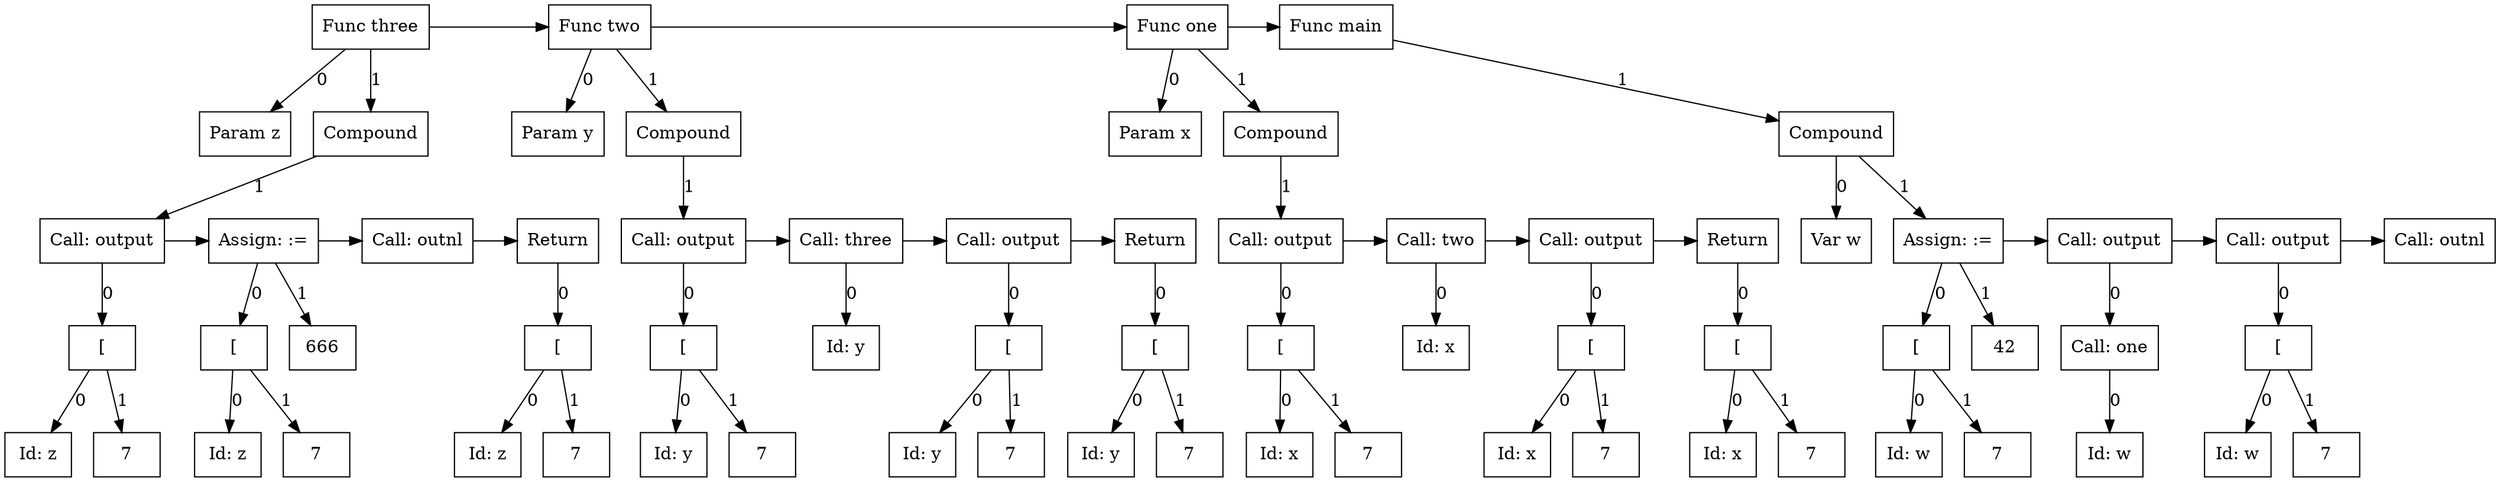 digraph G {
node16 [label="Func three"; shape=box];
subgraph childNames_16 {
rankdir="LR"; rank="same"; ordering=out
node0 [label="Param z"; shape=box];
node15 [label="Compound"; shape=box];
}

subgraph childPtrs_16 {
rankdir="TB";
node16 -> node0 [label="0"];
node16 -> node15 [label="1"];
}

subgraph childNames_15 {
rankdir="LR"; rank="same"; ordering=out
node4 [label="Call: output"; shape=box];
}

subgraph childPtrs_15 {
rankdir="TB";
node15 -> node4 [label="1"];
}

subgraph childNames_4 {
rankdir="LR"; rank="same"; ordering=out
node2 [label="["; shape=box];
}

subgraph childPtrs_4 {
rankdir="TB";
node4 -> node2 [label="0"];
}

subgraph childNames_2 {
rankdir="LR"; rank="same"; ordering=out
node3 [label="Id: z"; shape=box];
node1 [label="7"; shape=box];
}

subgraph childPtrs_2 {
rankdir="TB";
node2 -> node3 [label="0"];
node2 -> node1 [label="1"];
}

subgraph SibNames_4 {
rankdir="LR"; rank="same";
node4 [label="Call: output"; shape=box];
node9 [label="Assign: :="; shape=box];
node10 [label="Call: outnl"; shape=box];
node14 [label="Return"; shape=box];
}

subgraph SibPtrs_4 {
rankdir="LR";
node4 -> node9;
node9 -> node10;
node10 -> node14;
}

subgraph childNames_9 {
rankdir="LR"; rank="same"; ordering=out
node6 [label="["; shape=box];
node8 [label="666"; shape=box];
}

subgraph childPtrs_9 {
rankdir="TB";
node9 -> node6 [label="0"];
node9 -> node8 [label="1"];
}

subgraph childNames_6 {
rankdir="LR"; rank="same"; ordering=out
node7 [label="Id: z"; shape=box];
node5 [label="7"; shape=box];
}

subgraph childPtrs_6 {
rankdir="TB";
node6 -> node7 [label="0"];
node6 -> node5 [label="1"];
}

subgraph childNames_14 {
rankdir="LR"; rank="same"; ordering=out
node12 [label="["; shape=box];
}

subgraph childPtrs_14 {
rankdir="TB";
node14 -> node12 [label="0"];
}

subgraph childNames_12 {
rankdir="LR"; rank="same"; ordering=out
node13 [label="Id: z"; shape=box];
node11 [label="7"; shape=box];
}

subgraph childPtrs_12 {
rankdir="TB";
node12 -> node13 [label="0"];
node12 -> node11 [label="1"];
}

subgraph SibNames_16 {
rankdir="LR"; rank="same";
node16 [label="Func three"; shape=box];
node33 [label="Func two"; shape=box];
node50 [label="Func one"; shape=box];
node66 [label="Func main"; shape=box];
}

subgraph SibPtrs_16 {
rankdir="LR";
node16 -> node33;
node33 -> node50;
node50 -> node66;
}

subgraph childNames_33 {
rankdir="LR"; rank="same"; ordering=out
node17 [label="Param y"; shape=box];
node32 [label="Compound"; shape=box];
}

subgraph childPtrs_33 {
rankdir="TB";
node33 -> node17 [label="0"];
node33 -> node32 [label="1"];
}

subgraph childNames_32 {
rankdir="LR"; rank="same"; ordering=out
node21 [label="Call: output"; shape=box];
}

subgraph childPtrs_32 {
rankdir="TB";
node32 -> node21 [label="1"];
}

subgraph childNames_21 {
rankdir="LR"; rank="same"; ordering=out
node19 [label="["; shape=box];
}

subgraph childPtrs_21 {
rankdir="TB";
node21 -> node19 [label="0"];
}

subgraph childNames_19 {
rankdir="LR"; rank="same"; ordering=out
node20 [label="Id: y"; shape=box];
node18 [label="7"; shape=box];
}

subgraph childPtrs_19 {
rankdir="TB";
node19 -> node20 [label="0"];
node19 -> node18 [label="1"];
}

subgraph SibNames_21 {
rankdir="LR"; rank="same";
node21 [label="Call: output"; shape=box];
node23 [label="Call: three"; shape=box];
node27 [label="Call: output"; shape=box];
node31 [label="Return"; shape=box];
}

subgraph SibPtrs_21 {
rankdir="LR";
node21 -> node23;
node23 -> node27;
node27 -> node31;
}

subgraph childNames_23 {
rankdir="LR"; rank="same"; ordering=out
node22 [label="Id: y"; shape=box];
}

subgraph childPtrs_23 {
rankdir="TB";
node23 -> node22 [label="0"];
}

subgraph childNames_27 {
rankdir="LR"; rank="same"; ordering=out
node25 [label="["; shape=box];
}

subgraph childPtrs_27 {
rankdir="TB";
node27 -> node25 [label="0"];
}

subgraph childNames_25 {
rankdir="LR"; rank="same"; ordering=out
node26 [label="Id: y"; shape=box];
node24 [label="7"; shape=box];
}

subgraph childPtrs_25 {
rankdir="TB";
node25 -> node26 [label="0"];
node25 -> node24 [label="1"];
}

subgraph childNames_31 {
rankdir="LR"; rank="same"; ordering=out
node29 [label="["; shape=box];
}

subgraph childPtrs_31 {
rankdir="TB";
node31 -> node29 [label="0"];
}

subgraph childNames_29 {
rankdir="LR"; rank="same"; ordering=out
node30 [label="Id: y"; shape=box];
node28 [label="7"; shape=box];
}

subgraph childPtrs_29 {
rankdir="TB";
node29 -> node30 [label="0"];
node29 -> node28 [label="1"];
}

subgraph childNames_50 {
rankdir="LR"; rank="same"; ordering=out
node34 [label="Param x"; shape=box];
node49 [label="Compound"; shape=box];
}

subgraph childPtrs_50 {
rankdir="TB";
node50 -> node34 [label="0"];
node50 -> node49 [label="1"];
}

subgraph childNames_49 {
rankdir="LR"; rank="same"; ordering=out
node38 [label="Call: output"; shape=box];
}

subgraph childPtrs_49 {
rankdir="TB";
node49 -> node38 [label="1"];
}

subgraph childNames_38 {
rankdir="LR"; rank="same"; ordering=out
node36 [label="["; shape=box];
}

subgraph childPtrs_38 {
rankdir="TB";
node38 -> node36 [label="0"];
}

subgraph childNames_36 {
rankdir="LR"; rank="same"; ordering=out
node37 [label="Id: x"; shape=box];
node35 [label="7"; shape=box];
}

subgraph childPtrs_36 {
rankdir="TB";
node36 -> node37 [label="0"];
node36 -> node35 [label="1"];
}

subgraph SibNames_38 {
rankdir="LR"; rank="same";
node38 [label="Call: output"; shape=box];
node40 [label="Call: two"; shape=box];
node44 [label="Call: output"; shape=box];
node48 [label="Return"; shape=box];
}

subgraph SibPtrs_38 {
rankdir="LR";
node38 -> node40;
node40 -> node44;
node44 -> node48;
}

subgraph childNames_40 {
rankdir="LR"; rank="same"; ordering=out
node39 [label="Id: x"; shape=box];
}

subgraph childPtrs_40 {
rankdir="TB";
node40 -> node39 [label="0"];
}

subgraph childNames_44 {
rankdir="LR"; rank="same"; ordering=out
node42 [label="["; shape=box];
}

subgraph childPtrs_44 {
rankdir="TB";
node44 -> node42 [label="0"];
}

subgraph childNames_42 {
rankdir="LR"; rank="same"; ordering=out
node43 [label="Id: x"; shape=box];
node41 [label="7"; shape=box];
}

subgraph childPtrs_42 {
rankdir="TB";
node42 -> node43 [label="0"];
node42 -> node41 [label="1"];
}

subgraph childNames_48 {
rankdir="LR"; rank="same"; ordering=out
node46 [label="["; shape=box];
}

subgraph childPtrs_48 {
rankdir="TB";
node48 -> node46 [label="0"];
}

subgraph childNames_46 {
rankdir="LR"; rank="same"; ordering=out
node47 [label="Id: x"; shape=box];
node45 [label="7"; shape=box];
}

subgraph childPtrs_46 {
rankdir="TB";
node46 -> node47 [label="0"];
node46 -> node45 [label="1"];
}

subgraph childNames_66 {
rankdir="LR"; rank="same"; ordering=out
node65 [label="Compound"; shape=box];
}

subgraph childPtrs_66 {
rankdir="TB";
node66 -> node65 [label="1"];
}

subgraph childNames_65 {
rankdir="LR"; rank="same"; ordering=out
node51 [label="Var w"; shape=box];
node56 [label="Assign: :="; shape=box];
}

subgraph childPtrs_65 {
rankdir="TB";
node65 -> node51 [label="0"];
node65 -> node56 [label="1"];
}

subgraph childNames_56 {
rankdir="LR"; rank="same"; ordering=out
node53 [label="["; shape=box];
node55 [label="42"; shape=box];
}

subgraph childPtrs_56 {
rankdir="TB";
node56 -> node53 [label="0"];
node56 -> node55 [label="1"];
}

subgraph childNames_53 {
rankdir="LR"; rank="same"; ordering=out
node54 [label="Id: w"; shape=box];
node52 [label="7"; shape=box];
}

subgraph childPtrs_53 {
rankdir="TB";
node53 -> node54 [label="0"];
node53 -> node52 [label="1"];
}

subgraph SibNames_56 {
rankdir="LR"; rank="same";
node56 [label="Assign: :="; shape=box];
node59 [label="Call: output"; shape=box];
node63 [label="Call: output"; shape=box];
node64 [label="Call: outnl"; shape=box];
}

subgraph SibPtrs_56 {
rankdir="LR";
node56 -> node59;
node59 -> node63;
node63 -> node64;
}

subgraph childNames_59 {
rankdir="LR"; rank="same"; ordering=out
node58 [label="Call: one"; shape=box];
}

subgraph childPtrs_59 {
rankdir="TB";
node59 -> node58 [label="0"];
}

subgraph childNames_58 {
rankdir="LR"; rank="same"; ordering=out
node57 [label="Id: w"; shape=box];
}

subgraph childPtrs_58 {
rankdir="TB";
node58 -> node57 [label="0"];
}

subgraph childNames_63 {
rankdir="LR"; rank="same"; ordering=out
node61 [label="["; shape=box];
}

subgraph childPtrs_63 {
rankdir="TB";
node63 -> node61 [label="0"];
}

subgraph childNames_61 {
rankdir="LR"; rank="same"; ordering=out
node62 [label="Id: w"; shape=box];
node60 [label="7"; shape=box];
}

subgraph childPtrs_61 {
rankdir="TB";
node61 -> node62 [label="0"];
node61 -> node60 [label="1"];
}

}
